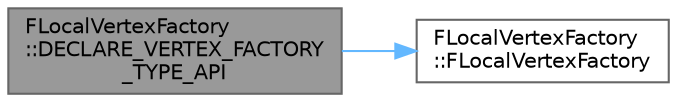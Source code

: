 digraph "FLocalVertexFactory::DECLARE_VERTEX_FACTORY_TYPE_API"
{
 // INTERACTIVE_SVG=YES
 // LATEX_PDF_SIZE
  bgcolor="transparent";
  edge [fontname=Helvetica,fontsize=10,labelfontname=Helvetica,labelfontsize=10];
  node [fontname=Helvetica,fontsize=10,shape=box,height=0.2,width=0.4];
  rankdir="LR";
  Node1 [id="Node000001",label="FLocalVertexFactory\l::DECLARE_VERTEX_FACTORY\l_TYPE_API",height=0.2,width=0.4,color="gray40", fillcolor="grey60", style="filled", fontcolor="black",tooltip=" "];
  Node1 -> Node2 [id="edge1_Node000001_Node000002",color="steelblue1",style="solid",tooltip=" "];
  Node2 [id="Node000002",label="FLocalVertexFactory\l::FLocalVertexFactory",height=0.2,width=0.4,color="grey40", fillcolor="white", style="filled",URL="$db/d29/classFLocalVertexFactory.html#a903010740c6bb693da215cc1b67c83d3",tooltip=" "];
}
